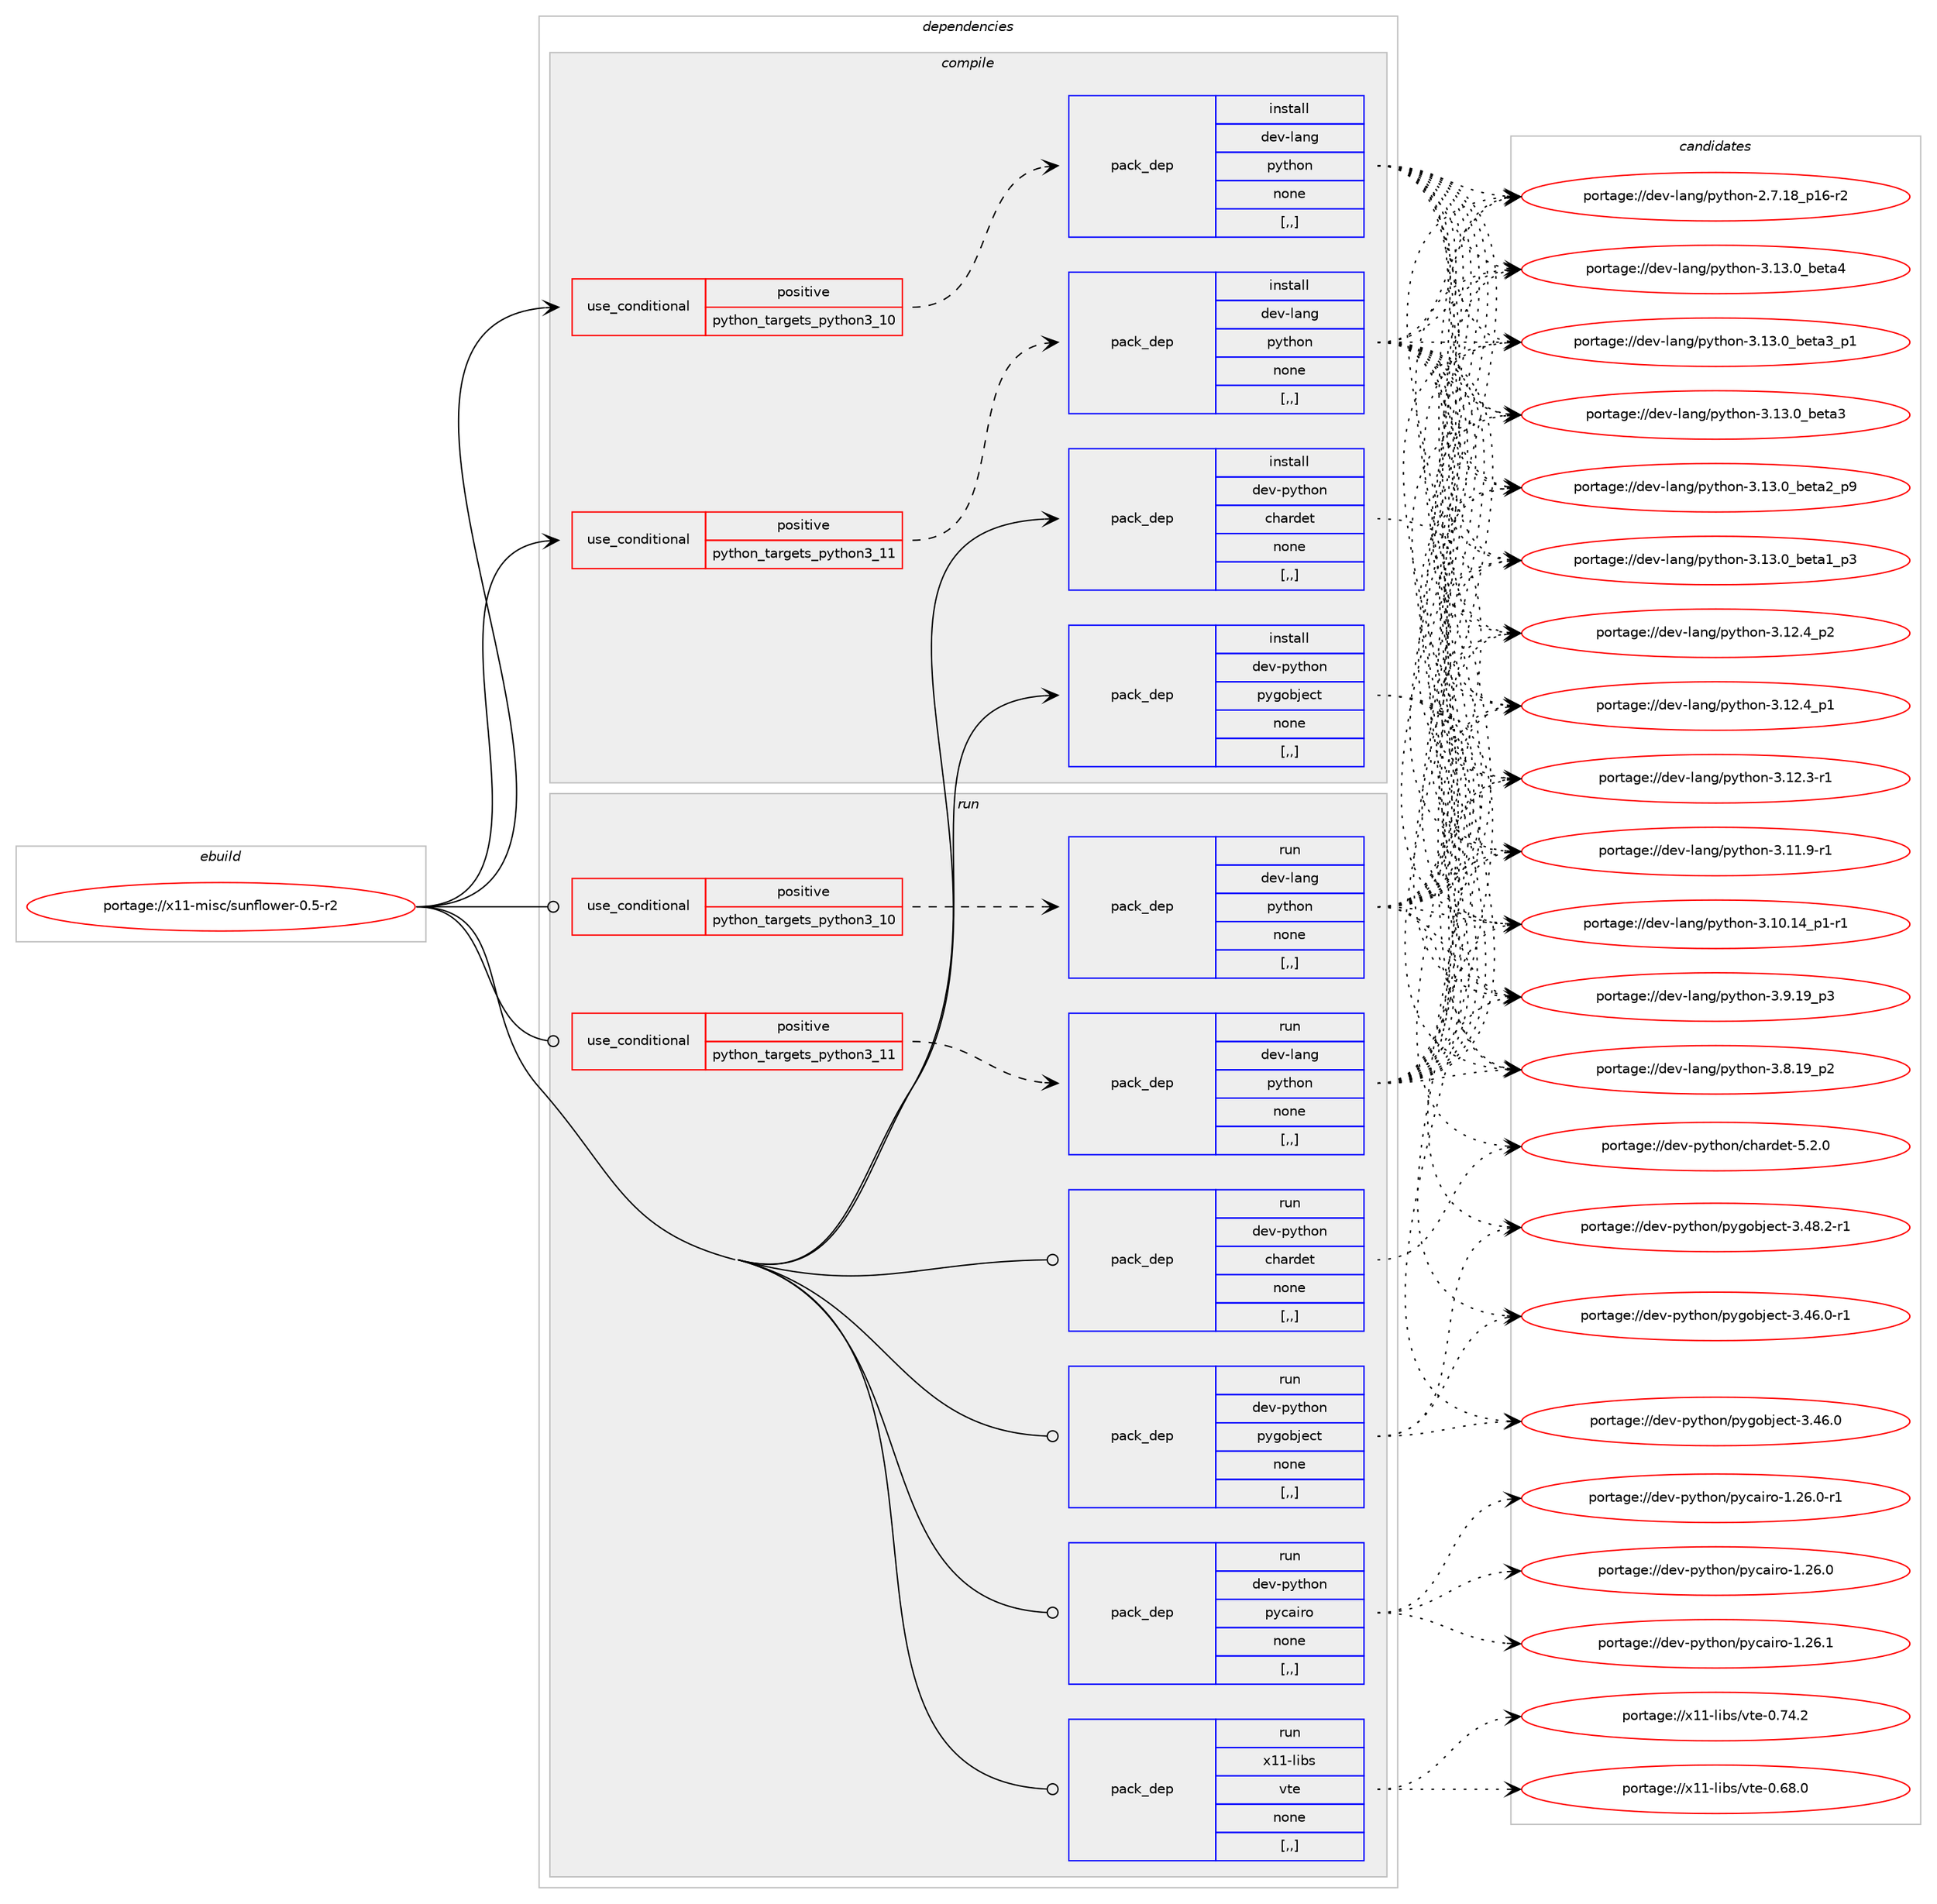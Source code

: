 digraph prolog {

# *************
# Graph options
# *************

newrank=true;
concentrate=true;
compound=true;
graph [rankdir=LR,fontname=Helvetica,fontsize=10,ranksep=1.5];#, ranksep=2.5, nodesep=0.2];
edge  [arrowhead=vee];
node  [fontname=Helvetica,fontsize=10];

# **********
# The ebuild
# **********

subgraph cluster_leftcol {
color=gray;
label=<<i>ebuild</i>>;
id [label="portage://x11-misc/sunflower-0.5-r2", color=red, width=4, href="../x11-misc/sunflower-0.5-r2.svg"];
}

# ****************
# The dependencies
# ****************

subgraph cluster_midcol {
color=gray;
label=<<i>dependencies</i>>;
subgraph cluster_compile {
fillcolor="#eeeeee";
style=filled;
label=<<i>compile</i>>;
subgraph cond122567 {
dependency462921 [label=<<TABLE BORDER="0" CELLBORDER="1" CELLSPACING="0" CELLPADDING="4"><TR><TD ROWSPAN="3" CELLPADDING="10">use_conditional</TD></TR><TR><TD>positive</TD></TR><TR><TD>python_targets_python3_10</TD></TR></TABLE>>, shape=none, color=red];
subgraph pack336959 {
dependency462922 [label=<<TABLE BORDER="0" CELLBORDER="1" CELLSPACING="0" CELLPADDING="4" WIDTH="220"><TR><TD ROWSPAN="6" CELLPADDING="30">pack_dep</TD></TR><TR><TD WIDTH="110">install</TD></TR><TR><TD>dev-lang</TD></TR><TR><TD>python</TD></TR><TR><TD>none</TD></TR><TR><TD>[,,]</TD></TR></TABLE>>, shape=none, color=blue];
}
dependency462921:e -> dependency462922:w [weight=20,style="dashed",arrowhead="vee"];
}
id:e -> dependency462921:w [weight=20,style="solid",arrowhead="vee"];
subgraph cond122568 {
dependency462923 [label=<<TABLE BORDER="0" CELLBORDER="1" CELLSPACING="0" CELLPADDING="4"><TR><TD ROWSPAN="3" CELLPADDING="10">use_conditional</TD></TR><TR><TD>positive</TD></TR><TR><TD>python_targets_python3_11</TD></TR></TABLE>>, shape=none, color=red];
subgraph pack336960 {
dependency462924 [label=<<TABLE BORDER="0" CELLBORDER="1" CELLSPACING="0" CELLPADDING="4" WIDTH="220"><TR><TD ROWSPAN="6" CELLPADDING="30">pack_dep</TD></TR><TR><TD WIDTH="110">install</TD></TR><TR><TD>dev-lang</TD></TR><TR><TD>python</TD></TR><TR><TD>none</TD></TR><TR><TD>[,,]</TD></TR></TABLE>>, shape=none, color=blue];
}
dependency462923:e -> dependency462924:w [weight=20,style="dashed",arrowhead="vee"];
}
id:e -> dependency462923:w [weight=20,style="solid",arrowhead="vee"];
subgraph pack336961 {
dependency462925 [label=<<TABLE BORDER="0" CELLBORDER="1" CELLSPACING="0" CELLPADDING="4" WIDTH="220"><TR><TD ROWSPAN="6" CELLPADDING="30">pack_dep</TD></TR><TR><TD WIDTH="110">install</TD></TR><TR><TD>dev-python</TD></TR><TR><TD>chardet</TD></TR><TR><TD>none</TD></TR><TR><TD>[,,]</TD></TR></TABLE>>, shape=none, color=blue];
}
id:e -> dependency462925:w [weight=20,style="solid",arrowhead="vee"];
subgraph pack336962 {
dependency462926 [label=<<TABLE BORDER="0" CELLBORDER="1" CELLSPACING="0" CELLPADDING="4" WIDTH="220"><TR><TD ROWSPAN="6" CELLPADDING="30">pack_dep</TD></TR><TR><TD WIDTH="110">install</TD></TR><TR><TD>dev-python</TD></TR><TR><TD>pygobject</TD></TR><TR><TD>none</TD></TR><TR><TD>[,,]</TD></TR></TABLE>>, shape=none, color=blue];
}
id:e -> dependency462926:w [weight=20,style="solid",arrowhead="vee"];
}
subgraph cluster_compileandrun {
fillcolor="#eeeeee";
style=filled;
label=<<i>compile and run</i>>;
}
subgraph cluster_run {
fillcolor="#eeeeee";
style=filled;
label=<<i>run</i>>;
subgraph cond122569 {
dependency462927 [label=<<TABLE BORDER="0" CELLBORDER="1" CELLSPACING="0" CELLPADDING="4"><TR><TD ROWSPAN="3" CELLPADDING="10">use_conditional</TD></TR><TR><TD>positive</TD></TR><TR><TD>python_targets_python3_10</TD></TR></TABLE>>, shape=none, color=red];
subgraph pack336963 {
dependency462928 [label=<<TABLE BORDER="0" CELLBORDER="1" CELLSPACING="0" CELLPADDING="4" WIDTH="220"><TR><TD ROWSPAN="6" CELLPADDING="30">pack_dep</TD></TR><TR><TD WIDTH="110">run</TD></TR><TR><TD>dev-lang</TD></TR><TR><TD>python</TD></TR><TR><TD>none</TD></TR><TR><TD>[,,]</TD></TR></TABLE>>, shape=none, color=blue];
}
dependency462927:e -> dependency462928:w [weight=20,style="dashed",arrowhead="vee"];
}
id:e -> dependency462927:w [weight=20,style="solid",arrowhead="odot"];
subgraph cond122570 {
dependency462929 [label=<<TABLE BORDER="0" CELLBORDER="1" CELLSPACING="0" CELLPADDING="4"><TR><TD ROWSPAN="3" CELLPADDING="10">use_conditional</TD></TR><TR><TD>positive</TD></TR><TR><TD>python_targets_python3_11</TD></TR></TABLE>>, shape=none, color=red];
subgraph pack336964 {
dependency462930 [label=<<TABLE BORDER="0" CELLBORDER="1" CELLSPACING="0" CELLPADDING="4" WIDTH="220"><TR><TD ROWSPAN="6" CELLPADDING="30">pack_dep</TD></TR><TR><TD WIDTH="110">run</TD></TR><TR><TD>dev-lang</TD></TR><TR><TD>python</TD></TR><TR><TD>none</TD></TR><TR><TD>[,,]</TD></TR></TABLE>>, shape=none, color=blue];
}
dependency462929:e -> dependency462930:w [weight=20,style="dashed",arrowhead="vee"];
}
id:e -> dependency462929:w [weight=20,style="solid",arrowhead="odot"];
subgraph pack336965 {
dependency462931 [label=<<TABLE BORDER="0" CELLBORDER="1" CELLSPACING="0" CELLPADDING="4" WIDTH="220"><TR><TD ROWSPAN="6" CELLPADDING="30">pack_dep</TD></TR><TR><TD WIDTH="110">run</TD></TR><TR><TD>dev-python</TD></TR><TR><TD>chardet</TD></TR><TR><TD>none</TD></TR><TR><TD>[,,]</TD></TR></TABLE>>, shape=none, color=blue];
}
id:e -> dependency462931:w [weight=20,style="solid",arrowhead="odot"];
subgraph pack336966 {
dependency462932 [label=<<TABLE BORDER="0" CELLBORDER="1" CELLSPACING="0" CELLPADDING="4" WIDTH="220"><TR><TD ROWSPAN="6" CELLPADDING="30">pack_dep</TD></TR><TR><TD WIDTH="110">run</TD></TR><TR><TD>dev-python</TD></TR><TR><TD>pycairo</TD></TR><TR><TD>none</TD></TR><TR><TD>[,,]</TD></TR></TABLE>>, shape=none, color=blue];
}
id:e -> dependency462932:w [weight=20,style="solid",arrowhead="odot"];
subgraph pack336967 {
dependency462933 [label=<<TABLE BORDER="0" CELLBORDER="1" CELLSPACING="0" CELLPADDING="4" WIDTH="220"><TR><TD ROWSPAN="6" CELLPADDING="30">pack_dep</TD></TR><TR><TD WIDTH="110">run</TD></TR><TR><TD>dev-python</TD></TR><TR><TD>pygobject</TD></TR><TR><TD>none</TD></TR><TR><TD>[,,]</TD></TR></TABLE>>, shape=none, color=blue];
}
id:e -> dependency462933:w [weight=20,style="solid",arrowhead="odot"];
subgraph pack336968 {
dependency462934 [label=<<TABLE BORDER="0" CELLBORDER="1" CELLSPACING="0" CELLPADDING="4" WIDTH="220"><TR><TD ROWSPAN="6" CELLPADDING="30">pack_dep</TD></TR><TR><TD WIDTH="110">run</TD></TR><TR><TD>x11-libs</TD></TR><TR><TD>vte</TD></TR><TR><TD>none</TD></TR><TR><TD>[,,]</TD></TR></TABLE>>, shape=none, color=blue];
}
id:e -> dependency462934:w [weight=20,style="solid",arrowhead="odot"];
}
}

# **************
# The candidates
# **************

subgraph cluster_choices {
rank=same;
color=gray;
label=<<i>candidates</i>>;

subgraph choice336959 {
color=black;
nodesep=1;
choice1001011184510897110103471121211161041111104551464951464895981011169752 [label="portage://dev-lang/python-3.13.0_beta4", color=red, width=4,href="../dev-lang/python-3.13.0_beta4.svg"];
choice10010111845108971101034711212111610411111045514649514648959810111697519511249 [label="portage://dev-lang/python-3.13.0_beta3_p1", color=red, width=4,href="../dev-lang/python-3.13.0_beta3_p1.svg"];
choice1001011184510897110103471121211161041111104551464951464895981011169751 [label="portage://dev-lang/python-3.13.0_beta3", color=red, width=4,href="../dev-lang/python-3.13.0_beta3.svg"];
choice10010111845108971101034711212111610411111045514649514648959810111697509511257 [label="portage://dev-lang/python-3.13.0_beta2_p9", color=red, width=4,href="../dev-lang/python-3.13.0_beta2_p9.svg"];
choice10010111845108971101034711212111610411111045514649514648959810111697499511251 [label="portage://dev-lang/python-3.13.0_beta1_p3", color=red, width=4,href="../dev-lang/python-3.13.0_beta1_p3.svg"];
choice100101118451089711010347112121116104111110455146495046529511250 [label="portage://dev-lang/python-3.12.4_p2", color=red, width=4,href="../dev-lang/python-3.12.4_p2.svg"];
choice100101118451089711010347112121116104111110455146495046529511249 [label="portage://dev-lang/python-3.12.4_p1", color=red, width=4,href="../dev-lang/python-3.12.4_p1.svg"];
choice100101118451089711010347112121116104111110455146495046514511449 [label="portage://dev-lang/python-3.12.3-r1", color=red, width=4,href="../dev-lang/python-3.12.3-r1.svg"];
choice100101118451089711010347112121116104111110455146494946574511449 [label="portage://dev-lang/python-3.11.9-r1", color=red, width=4,href="../dev-lang/python-3.11.9-r1.svg"];
choice100101118451089711010347112121116104111110455146494846495295112494511449 [label="portage://dev-lang/python-3.10.14_p1-r1", color=red, width=4,href="../dev-lang/python-3.10.14_p1-r1.svg"];
choice100101118451089711010347112121116104111110455146574649579511251 [label="portage://dev-lang/python-3.9.19_p3", color=red, width=4,href="../dev-lang/python-3.9.19_p3.svg"];
choice100101118451089711010347112121116104111110455146564649579511250 [label="portage://dev-lang/python-3.8.19_p2", color=red, width=4,href="../dev-lang/python-3.8.19_p2.svg"];
choice100101118451089711010347112121116104111110455046554649569511249544511450 [label="portage://dev-lang/python-2.7.18_p16-r2", color=red, width=4,href="../dev-lang/python-2.7.18_p16-r2.svg"];
dependency462922:e -> choice1001011184510897110103471121211161041111104551464951464895981011169752:w [style=dotted,weight="100"];
dependency462922:e -> choice10010111845108971101034711212111610411111045514649514648959810111697519511249:w [style=dotted,weight="100"];
dependency462922:e -> choice1001011184510897110103471121211161041111104551464951464895981011169751:w [style=dotted,weight="100"];
dependency462922:e -> choice10010111845108971101034711212111610411111045514649514648959810111697509511257:w [style=dotted,weight="100"];
dependency462922:e -> choice10010111845108971101034711212111610411111045514649514648959810111697499511251:w [style=dotted,weight="100"];
dependency462922:e -> choice100101118451089711010347112121116104111110455146495046529511250:w [style=dotted,weight="100"];
dependency462922:e -> choice100101118451089711010347112121116104111110455146495046529511249:w [style=dotted,weight="100"];
dependency462922:e -> choice100101118451089711010347112121116104111110455146495046514511449:w [style=dotted,weight="100"];
dependency462922:e -> choice100101118451089711010347112121116104111110455146494946574511449:w [style=dotted,weight="100"];
dependency462922:e -> choice100101118451089711010347112121116104111110455146494846495295112494511449:w [style=dotted,weight="100"];
dependency462922:e -> choice100101118451089711010347112121116104111110455146574649579511251:w [style=dotted,weight="100"];
dependency462922:e -> choice100101118451089711010347112121116104111110455146564649579511250:w [style=dotted,weight="100"];
dependency462922:e -> choice100101118451089711010347112121116104111110455046554649569511249544511450:w [style=dotted,weight="100"];
}
subgraph choice336960 {
color=black;
nodesep=1;
choice1001011184510897110103471121211161041111104551464951464895981011169752 [label="portage://dev-lang/python-3.13.0_beta4", color=red, width=4,href="../dev-lang/python-3.13.0_beta4.svg"];
choice10010111845108971101034711212111610411111045514649514648959810111697519511249 [label="portage://dev-lang/python-3.13.0_beta3_p1", color=red, width=4,href="../dev-lang/python-3.13.0_beta3_p1.svg"];
choice1001011184510897110103471121211161041111104551464951464895981011169751 [label="portage://dev-lang/python-3.13.0_beta3", color=red, width=4,href="../dev-lang/python-3.13.0_beta3.svg"];
choice10010111845108971101034711212111610411111045514649514648959810111697509511257 [label="portage://dev-lang/python-3.13.0_beta2_p9", color=red, width=4,href="../dev-lang/python-3.13.0_beta2_p9.svg"];
choice10010111845108971101034711212111610411111045514649514648959810111697499511251 [label="portage://dev-lang/python-3.13.0_beta1_p3", color=red, width=4,href="../dev-lang/python-3.13.0_beta1_p3.svg"];
choice100101118451089711010347112121116104111110455146495046529511250 [label="portage://dev-lang/python-3.12.4_p2", color=red, width=4,href="../dev-lang/python-3.12.4_p2.svg"];
choice100101118451089711010347112121116104111110455146495046529511249 [label="portage://dev-lang/python-3.12.4_p1", color=red, width=4,href="../dev-lang/python-3.12.4_p1.svg"];
choice100101118451089711010347112121116104111110455146495046514511449 [label="portage://dev-lang/python-3.12.3-r1", color=red, width=4,href="../dev-lang/python-3.12.3-r1.svg"];
choice100101118451089711010347112121116104111110455146494946574511449 [label="portage://dev-lang/python-3.11.9-r1", color=red, width=4,href="../dev-lang/python-3.11.9-r1.svg"];
choice100101118451089711010347112121116104111110455146494846495295112494511449 [label="portage://dev-lang/python-3.10.14_p1-r1", color=red, width=4,href="../dev-lang/python-3.10.14_p1-r1.svg"];
choice100101118451089711010347112121116104111110455146574649579511251 [label="portage://dev-lang/python-3.9.19_p3", color=red, width=4,href="../dev-lang/python-3.9.19_p3.svg"];
choice100101118451089711010347112121116104111110455146564649579511250 [label="portage://dev-lang/python-3.8.19_p2", color=red, width=4,href="../dev-lang/python-3.8.19_p2.svg"];
choice100101118451089711010347112121116104111110455046554649569511249544511450 [label="portage://dev-lang/python-2.7.18_p16-r2", color=red, width=4,href="../dev-lang/python-2.7.18_p16-r2.svg"];
dependency462924:e -> choice1001011184510897110103471121211161041111104551464951464895981011169752:w [style=dotted,weight="100"];
dependency462924:e -> choice10010111845108971101034711212111610411111045514649514648959810111697519511249:w [style=dotted,weight="100"];
dependency462924:e -> choice1001011184510897110103471121211161041111104551464951464895981011169751:w [style=dotted,weight="100"];
dependency462924:e -> choice10010111845108971101034711212111610411111045514649514648959810111697509511257:w [style=dotted,weight="100"];
dependency462924:e -> choice10010111845108971101034711212111610411111045514649514648959810111697499511251:w [style=dotted,weight="100"];
dependency462924:e -> choice100101118451089711010347112121116104111110455146495046529511250:w [style=dotted,weight="100"];
dependency462924:e -> choice100101118451089711010347112121116104111110455146495046529511249:w [style=dotted,weight="100"];
dependency462924:e -> choice100101118451089711010347112121116104111110455146495046514511449:w [style=dotted,weight="100"];
dependency462924:e -> choice100101118451089711010347112121116104111110455146494946574511449:w [style=dotted,weight="100"];
dependency462924:e -> choice100101118451089711010347112121116104111110455146494846495295112494511449:w [style=dotted,weight="100"];
dependency462924:e -> choice100101118451089711010347112121116104111110455146574649579511251:w [style=dotted,weight="100"];
dependency462924:e -> choice100101118451089711010347112121116104111110455146564649579511250:w [style=dotted,weight="100"];
dependency462924:e -> choice100101118451089711010347112121116104111110455046554649569511249544511450:w [style=dotted,weight="100"];
}
subgraph choice336961 {
color=black;
nodesep=1;
choice10010111845112121116104111110479910497114100101116455346504648 [label="portage://dev-python/chardet-5.2.0", color=red, width=4,href="../dev-python/chardet-5.2.0.svg"];
dependency462925:e -> choice10010111845112121116104111110479910497114100101116455346504648:w [style=dotted,weight="100"];
}
subgraph choice336962 {
color=black;
nodesep=1;
choice10010111845112121116104111110471121211031119810610199116455146525646504511449 [label="portage://dev-python/pygobject-3.48.2-r1", color=red, width=4,href="../dev-python/pygobject-3.48.2-r1.svg"];
choice10010111845112121116104111110471121211031119810610199116455146525446484511449 [label="portage://dev-python/pygobject-3.46.0-r1", color=red, width=4,href="../dev-python/pygobject-3.46.0-r1.svg"];
choice1001011184511212111610411111047112121103111981061019911645514652544648 [label="portage://dev-python/pygobject-3.46.0", color=red, width=4,href="../dev-python/pygobject-3.46.0.svg"];
dependency462926:e -> choice10010111845112121116104111110471121211031119810610199116455146525646504511449:w [style=dotted,weight="100"];
dependency462926:e -> choice10010111845112121116104111110471121211031119810610199116455146525446484511449:w [style=dotted,weight="100"];
dependency462926:e -> choice1001011184511212111610411111047112121103111981061019911645514652544648:w [style=dotted,weight="100"];
}
subgraph choice336963 {
color=black;
nodesep=1;
choice1001011184510897110103471121211161041111104551464951464895981011169752 [label="portage://dev-lang/python-3.13.0_beta4", color=red, width=4,href="../dev-lang/python-3.13.0_beta4.svg"];
choice10010111845108971101034711212111610411111045514649514648959810111697519511249 [label="portage://dev-lang/python-3.13.0_beta3_p1", color=red, width=4,href="../dev-lang/python-3.13.0_beta3_p1.svg"];
choice1001011184510897110103471121211161041111104551464951464895981011169751 [label="portage://dev-lang/python-3.13.0_beta3", color=red, width=4,href="../dev-lang/python-3.13.0_beta3.svg"];
choice10010111845108971101034711212111610411111045514649514648959810111697509511257 [label="portage://dev-lang/python-3.13.0_beta2_p9", color=red, width=4,href="../dev-lang/python-3.13.0_beta2_p9.svg"];
choice10010111845108971101034711212111610411111045514649514648959810111697499511251 [label="portage://dev-lang/python-3.13.0_beta1_p3", color=red, width=4,href="../dev-lang/python-3.13.0_beta1_p3.svg"];
choice100101118451089711010347112121116104111110455146495046529511250 [label="portage://dev-lang/python-3.12.4_p2", color=red, width=4,href="../dev-lang/python-3.12.4_p2.svg"];
choice100101118451089711010347112121116104111110455146495046529511249 [label="portage://dev-lang/python-3.12.4_p1", color=red, width=4,href="../dev-lang/python-3.12.4_p1.svg"];
choice100101118451089711010347112121116104111110455146495046514511449 [label="portage://dev-lang/python-3.12.3-r1", color=red, width=4,href="../dev-lang/python-3.12.3-r1.svg"];
choice100101118451089711010347112121116104111110455146494946574511449 [label="portage://dev-lang/python-3.11.9-r1", color=red, width=4,href="../dev-lang/python-3.11.9-r1.svg"];
choice100101118451089711010347112121116104111110455146494846495295112494511449 [label="portage://dev-lang/python-3.10.14_p1-r1", color=red, width=4,href="../dev-lang/python-3.10.14_p1-r1.svg"];
choice100101118451089711010347112121116104111110455146574649579511251 [label="portage://dev-lang/python-3.9.19_p3", color=red, width=4,href="../dev-lang/python-3.9.19_p3.svg"];
choice100101118451089711010347112121116104111110455146564649579511250 [label="portage://dev-lang/python-3.8.19_p2", color=red, width=4,href="../dev-lang/python-3.8.19_p2.svg"];
choice100101118451089711010347112121116104111110455046554649569511249544511450 [label="portage://dev-lang/python-2.7.18_p16-r2", color=red, width=4,href="../dev-lang/python-2.7.18_p16-r2.svg"];
dependency462928:e -> choice1001011184510897110103471121211161041111104551464951464895981011169752:w [style=dotted,weight="100"];
dependency462928:e -> choice10010111845108971101034711212111610411111045514649514648959810111697519511249:w [style=dotted,weight="100"];
dependency462928:e -> choice1001011184510897110103471121211161041111104551464951464895981011169751:w [style=dotted,weight="100"];
dependency462928:e -> choice10010111845108971101034711212111610411111045514649514648959810111697509511257:w [style=dotted,weight="100"];
dependency462928:e -> choice10010111845108971101034711212111610411111045514649514648959810111697499511251:w [style=dotted,weight="100"];
dependency462928:e -> choice100101118451089711010347112121116104111110455146495046529511250:w [style=dotted,weight="100"];
dependency462928:e -> choice100101118451089711010347112121116104111110455146495046529511249:w [style=dotted,weight="100"];
dependency462928:e -> choice100101118451089711010347112121116104111110455146495046514511449:w [style=dotted,weight="100"];
dependency462928:e -> choice100101118451089711010347112121116104111110455146494946574511449:w [style=dotted,weight="100"];
dependency462928:e -> choice100101118451089711010347112121116104111110455146494846495295112494511449:w [style=dotted,weight="100"];
dependency462928:e -> choice100101118451089711010347112121116104111110455146574649579511251:w [style=dotted,weight="100"];
dependency462928:e -> choice100101118451089711010347112121116104111110455146564649579511250:w [style=dotted,weight="100"];
dependency462928:e -> choice100101118451089711010347112121116104111110455046554649569511249544511450:w [style=dotted,weight="100"];
}
subgraph choice336964 {
color=black;
nodesep=1;
choice1001011184510897110103471121211161041111104551464951464895981011169752 [label="portage://dev-lang/python-3.13.0_beta4", color=red, width=4,href="../dev-lang/python-3.13.0_beta4.svg"];
choice10010111845108971101034711212111610411111045514649514648959810111697519511249 [label="portage://dev-lang/python-3.13.0_beta3_p1", color=red, width=4,href="../dev-lang/python-3.13.0_beta3_p1.svg"];
choice1001011184510897110103471121211161041111104551464951464895981011169751 [label="portage://dev-lang/python-3.13.0_beta3", color=red, width=4,href="../dev-lang/python-3.13.0_beta3.svg"];
choice10010111845108971101034711212111610411111045514649514648959810111697509511257 [label="portage://dev-lang/python-3.13.0_beta2_p9", color=red, width=4,href="../dev-lang/python-3.13.0_beta2_p9.svg"];
choice10010111845108971101034711212111610411111045514649514648959810111697499511251 [label="portage://dev-lang/python-3.13.0_beta1_p3", color=red, width=4,href="../dev-lang/python-3.13.0_beta1_p3.svg"];
choice100101118451089711010347112121116104111110455146495046529511250 [label="portage://dev-lang/python-3.12.4_p2", color=red, width=4,href="../dev-lang/python-3.12.4_p2.svg"];
choice100101118451089711010347112121116104111110455146495046529511249 [label="portage://dev-lang/python-3.12.4_p1", color=red, width=4,href="../dev-lang/python-3.12.4_p1.svg"];
choice100101118451089711010347112121116104111110455146495046514511449 [label="portage://dev-lang/python-3.12.3-r1", color=red, width=4,href="../dev-lang/python-3.12.3-r1.svg"];
choice100101118451089711010347112121116104111110455146494946574511449 [label="portage://dev-lang/python-3.11.9-r1", color=red, width=4,href="../dev-lang/python-3.11.9-r1.svg"];
choice100101118451089711010347112121116104111110455146494846495295112494511449 [label="portage://dev-lang/python-3.10.14_p1-r1", color=red, width=4,href="../dev-lang/python-3.10.14_p1-r1.svg"];
choice100101118451089711010347112121116104111110455146574649579511251 [label="portage://dev-lang/python-3.9.19_p3", color=red, width=4,href="../dev-lang/python-3.9.19_p3.svg"];
choice100101118451089711010347112121116104111110455146564649579511250 [label="portage://dev-lang/python-3.8.19_p2", color=red, width=4,href="../dev-lang/python-3.8.19_p2.svg"];
choice100101118451089711010347112121116104111110455046554649569511249544511450 [label="portage://dev-lang/python-2.7.18_p16-r2", color=red, width=4,href="../dev-lang/python-2.7.18_p16-r2.svg"];
dependency462930:e -> choice1001011184510897110103471121211161041111104551464951464895981011169752:w [style=dotted,weight="100"];
dependency462930:e -> choice10010111845108971101034711212111610411111045514649514648959810111697519511249:w [style=dotted,weight="100"];
dependency462930:e -> choice1001011184510897110103471121211161041111104551464951464895981011169751:w [style=dotted,weight="100"];
dependency462930:e -> choice10010111845108971101034711212111610411111045514649514648959810111697509511257:w [style=dotted,weight="100"];
dependency462930:e -> choice10010111845108971101034711212111610411111045514649514648959810111697499511251:w [style=dotted,weight="100"];
dependency462930:e -> choice100101118451089711010347112121116104111110455146495046529511250:w [style=dotted,weight="100"];
dependency462930:e -> choice100101118451089711010347112121116104111110455146495046529511249:w [style=dotted,weight="100"];
dependency462930:e -> choice100101118451089711010347112121116104111110455146495046514511449:w [style=dotted,weight="100"];
dependency462930:e -> choice100101118451089711010347112121116104111110455146494946574511449:w [style=dotted,weight="100"];
dependency462930:e -> choice100101118451089711010347112121116104111110455146494846495295112494511449:w [style=dotted,weight="100"];
dependency462930:e -> choice100101118451089711010347112121116104111110455146574649579511251:w [style=dotted,weight="100"];
dependency462930:e -> choice100101118451089711010347112121116104111110455146564649579511250:w [style=dotted,weight="100"];
dependency462930:e -> choice100101118451089711010347112121116104111110455046554649569511249544511450:w [style=dotted,weight="100"];
}
subgraph choice336965 {
color=black;
nodesep=1;
choice10010111845112121116104111110479910497114100101116455346504648 [label="portage://dev-python/chardet-5.2.0", color=red, width=4,href="../dev-python/chardet-5.2.0.svg"];
dependency462931:e -> choice10010111845112121116104111110479910497114100101116455346504648:w [style=dotted,weight="100"];
}
subgraph choice336966 {
color=black;
nodesep=1;
choice1001011184511212111610411111047112121999710511411145494650544649 [label="portage://dev-python/pycairo-1.26.1", color=red, width=4,href="../dev-python/pycairo-1.26.1.svg"];
choice10010111845112121116104111110471121219997105114111454946505446484511449 [label="portage://dev-python/pycairo-1.26.0-r1", color=red, width=4,href="../dev-python/pycairo-1.26.0-r1.svg"];
choice1001011184511212111610411111047112121999710511411145494650544648 [label="portage://dev-python/pycairo-1.26.0", color=red, width=4,href="../dev-python/pycairo-1.26.0.svg"];
dependency462932:e -> choice1001011184511212111610411111047112121999710511411145494650544649:w [style=dotted,weight="100"];
dependency462932:e -> choice10010111845112121116104111110471121219997105114111454946505446484511449:w [style=dotted,weight="100"];
dependency462932:e -> choice1001011184511212111610411111047112121999710511411145494650544648:w [style=dotted,weight="100"];
}
subgraph choice336967 {
color=black;
nodesep=1;
choice10010111845112121116104111110471121211031119810610199116455146525646504511449 [label="portage://dev-python/pygobject-3.48.2-r1", color=red, width=4,href="../dev-python/pygobject-3.48.2-r1.svg"];
choice10010111845112121116104111110471121211031119810610199116455146525446484511449 [label="portage://dev-python/pygobject-3.46.0-r1", color=red, width=4,href="../dev-python/pygobject-3.46.0-r1.svg"];
choice1001011184511212111610411111047112121103111981061019911645514652544648 [label="portage://dev-python/pygobject-3.46.0", color=red, width=4,href="../dev-python/pygobject-3.46.0.svg"];
dependency462933:e -> choice10010111845112121116104111110471121211031119810610199116455146525646504511449:w [style=dotted,weight="100"];
dependency462933:e -> choice10010111845112121116104111110471121211031119810610199116455146525446484511449:w [style=dotted,weight="100"];
dependency462933:e -> choice1001011184511212111610411111047112121103111981061019911645514652544648:w [style=dotted,weight="100"];
}
subgraph choice336968 {
color=black;
nodesep=1;
choice120494945108105981154711811610145484655524650 [label="portage://x11-libs/vte-0.74.2", color=red, width=4,href="../x11-libs/vte-0.74.2.svg"];
choice120494945108105981154711811610145484654564648 [label="portage://x11-libs/vte-0.68.0", color=red, width=4,href="../x11-libs/vte-0.68.0.svg"];
dependency462934:e -> choice120494945108105981154711811610145484655524650:w [style=dotted,weight="100"];
dependency462934:e -> choice120494945108105981154711811610145484654564648:w [style=dotted,weight="100"];
}
}

}

